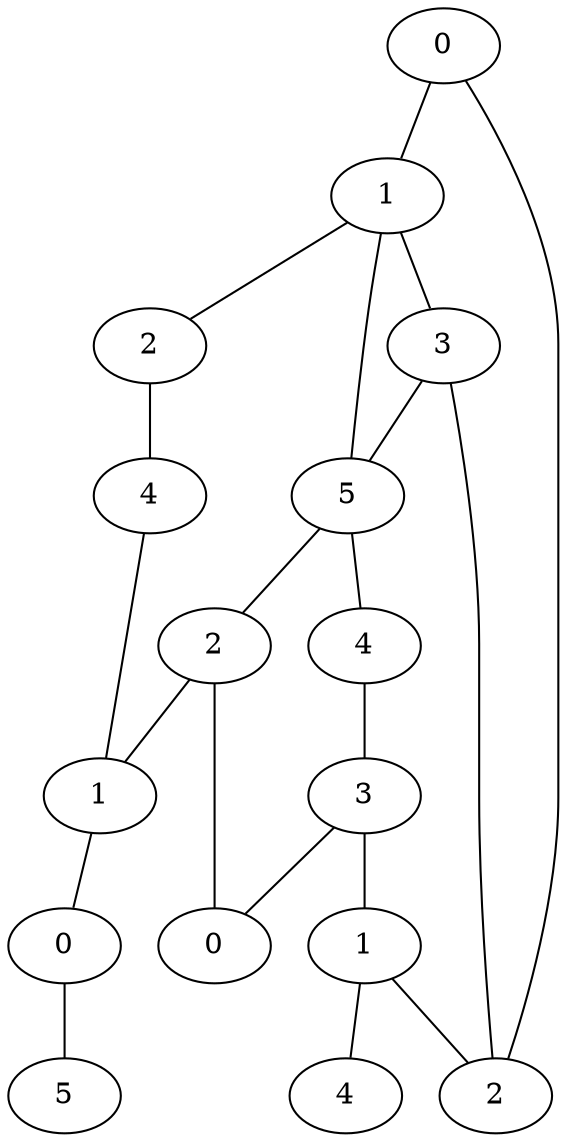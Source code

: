 strict graph {
	graph [bb="0,0,264,540"];
	node [label="\N"];
	0	[height=0.5,
		label=0,
		pos="27,522",
		width=0.75];
	1	[height=0.5,
		label=1,
		pos="82,450",
		width=0.75];
	0 -- 1	[pos="39.206,505.46 48.321,493.86 60.722,478.08 69.828,466.49"];
	10	[height=0.5,
		label=2,
		pos="30,18",
		width=0.75];
	0 -- 10	[pos="21.666,504.15 13.797,477.75 3.5527e-15,424.92 0,379 0,379 0,379 0,161 3.5527e-15,114.89 15.33,62.14 24.073,35.806"];
	2	[height=0.5,
		label=3,
		pos="55,378",
		width=0.75];
	1 -- 2	[pos="75.464,432.05 71.219,421.05 65.709,406.76 61.476,395.79"];
	3	[height=0.5,
		label=5,
		pos="101,306",
		width=0.75];
	1 -- 3	[pos="85.164,431.85 87.012,421.49 89.306,408.01 91,396 94.494,371.21 97.549,342.4 99.334,324.43"];
	22	[height=0.5,
		label=2,
		pos="183,378",
		width=0.75];
	1 -- 22	[pos="100.06,436.49 118.33,423.82 146.42,404.35 164.76,391.64"];
	2 -- 3	[pos="65.438,361.12 72.966,349.66 83.085,334.26 90.603,322.82"];
	2 -- 10	[pos="51.641,360.03 46.687,333.48 38,280.44 38,235 38,235 38,235 38,161 38,115.81 33.912,62.668 31.581,36.032"];
	7	[height=0.5,
		label=4,
		pos="93,234",
		width=0.75];
	3 -- 7	[pos="99.022,287.7 97.782,276.85 96.19,262.92 94.955,252.1"];
	13	[height=0.5,
		label=2,
		pos="165,234",
		width=0.75];
	3 -- 13	[pos="114.57,290.15 125.43,278.28 140.59,261.7 151.45,249.82"];
	8	[height=0.5,
		label=3,
		pos="93,162",
		width=0.75];
	7 -- 8	[pos="93,215.7 93,204.85 93,190.92 93,180.1"];
	9	[height=0.5,
		label=1,
		pos="93,90",
		width=0.75];
	8 -- 9	[pos="93,143.7 93,132.85 93,118.92 93,108.1"];
	14	[height=0.5,
		label=0,
		pos="165,90",
		width=0.75];
	8 -- 14	[pos="107.92,146.5 120.28,134.48 137.75,117.49 150.1,105.49"];
	9 -- 10	[pos="79.639,74.155 68.948,62.276 54.028,45.697 43.341,33.824"];
	57	[height=0.5,
		label=4,
		pos="102,18",
		width=0.75];
	9 -- 57	[pos="95.225,71.697 96.62,60.846 98.411,46.917 99.801,36.104"];
	13 -- 14	[pos="165,215.59 165,188.19 165,135.32 165,108.11"];
	24	[height=0.5,
		label=1,
		pos="220,162",
		width=0.75];
	13 -- 24	[pos="177.21,217.46 186.32,205.86 198.72,190.08 207.83,178.49"];
	23	[height=0.5,
		label=4,
		pos="200,306",
		width=0.75];
	22 -- 23	[pos="187.12,360.05 189.75,349.21 193.16,335.18 195.8,324.28"];
	23 -- 24	[pos="202.45,287.59 206.31,260.19 213.76,207.32 217.59,180.11"];
	62	[height=0.5,
		label=0,
		pos="237,90",
		width=0.75];
	24 -- 62	[pos="224.12,144.05 226.75,133.21 230.16,119.18 232.8,108.28"];
	63	[height=0.5,
		label=5,
		pos="237,18",
		width=0.75];
	62 -- 63	[pos="237,71.697 237,60.846 237,46.917 237,36.104"];
}
